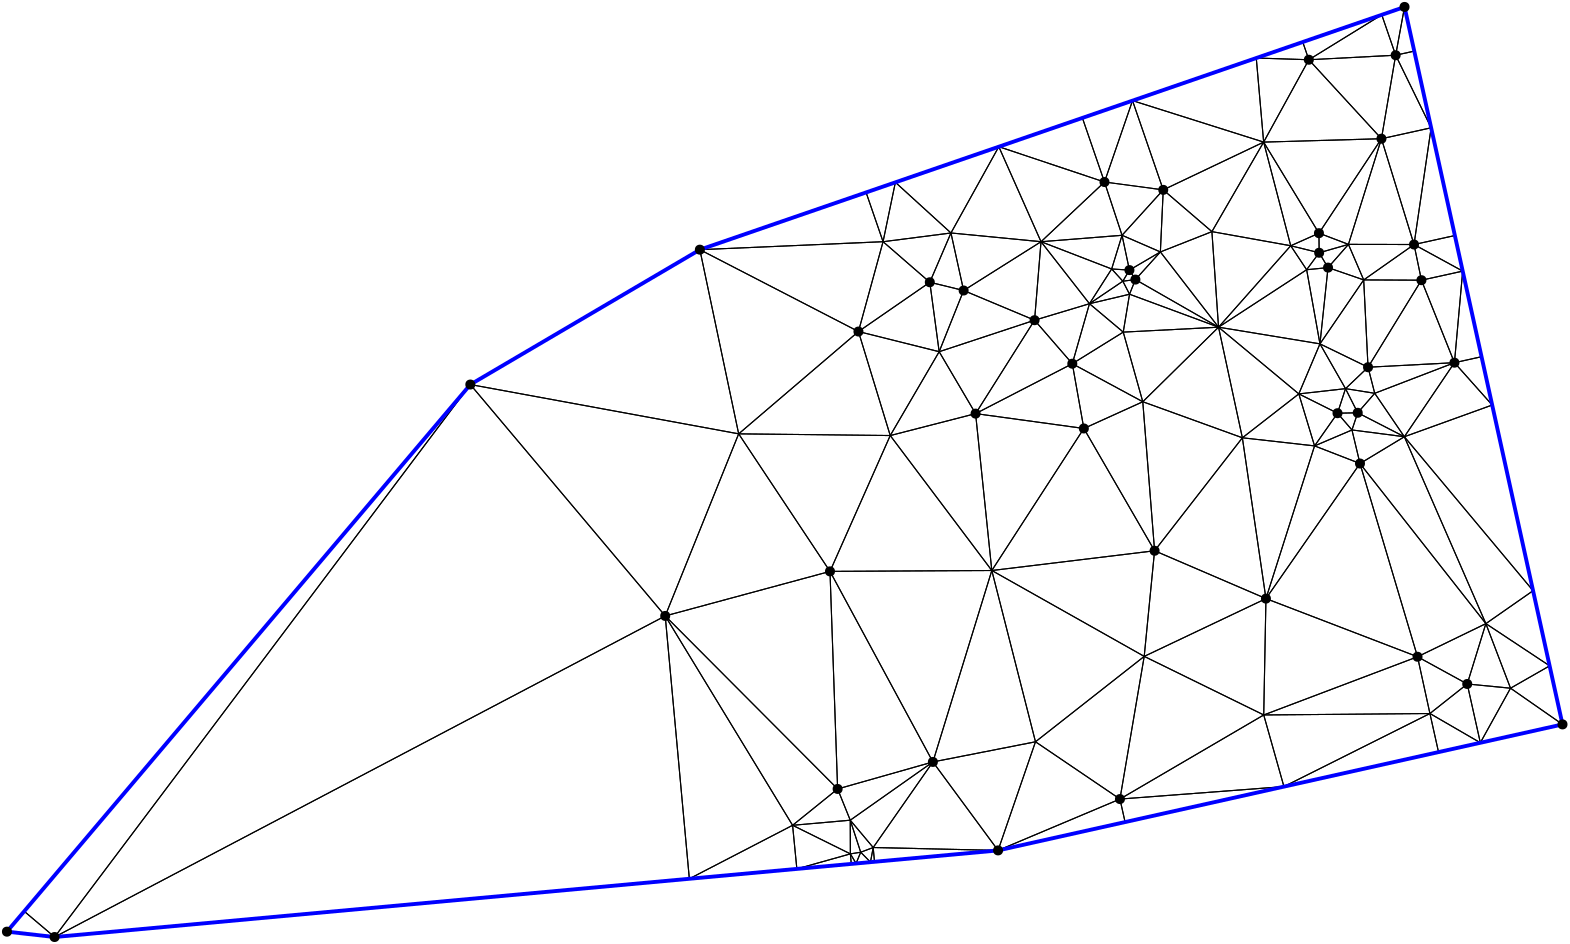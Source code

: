 <?xml version="1.0"?>
<!DOCTYPE ipe SYSTEM "ipe.dtd">
<ipe version="70218" creator="Ipe 7.2.24">
<info created="D:20221020151441" modified="D:20221020151441"/>
<ipestyle name="basic">
<symbol name="mark/disk(sx)" transformations="translations">
<path fill="sym-stroke">
0.6 0 0 0.6 0 0 e
</path>
</symbol>
<anglesize name="22.5 deg" value="22.5"/>
<anglesize name="30 deg" value="30"/>
<anglesize name="45 deg" value="45"/>
<anglesize name="60 deg" value="60"/>
<anglesize name="90 deg" value="90"/>
<arrowsize name="large" value="10"/>
<arrowsize name="small" value="5"/>
<arrowsize name="tiny" value="3"/>
<color name="blue" value="0 0 1"/>
<color name="gray" value="0.745"/>
<color name="green" value="0 1 0"/>
<color name="red" value="1 0 0"/>
<color name="pink" value="1 0.753 0.796"/>
<pen name="heavier" value="0.8"/>
<pen name="fat" value="1.4"/>
<pen name="ultrafat" value="2"/>
<gridsize name="16 pts (~6 mm)" value="16"/>
<gridsize name="32 pts (~12 mm)" value="32"/>
<gridsize name="4 pts" value="4"/>
<gridsize name="8 pts (~3 mm)" value="8"/>
<opacity name="10%" value="0.1"/>
<opacity name="25%" value="0.25"/>
<opacity name="50%" value="0.5"/>
<opacity name="75%" value="0.75"/>
<symbolsize name="large" value="5"/>
<symbolsize name="small" value="2"/>
<symbolsize name="tiny" value="1.1"/>
<textsize name="huge" value="\huge"/>
<textsize name="large" value="\large"/>
<textsize name="small" value="\small"/>
<textsize name="tiny" value="	iny"/>
<tiling name="falling" angle="-60" step="4" width="1"/>
<tiling name="rising" angle="30" step="4" width="1"/>
</ipestyle>
<page>
<layer name="hull"/>
<layer name="constraints"/>
<layer name="triangulation"/>
<layer name="obtuse"/>
<layer name="blub"/>
<layer name="problems"/>
<view layers="hull constraints triangulation obtuse blub" active="triangulation"/>
<path layer="triangulation" stroke="black">
386.274 342.286 m 
349.342 335.031 l 
</path>
<path layer="triangulation" stroke="black">
349.342 335.031 m 
372.802 303.181 l 
</path>
<path layer="triangulation" stroke="black">
372.802 303.181 m 
386.274 342.286 l 
</path>
<path layer="triangulation" stroke="black">
403.687 455.078 m 
364.71 460.424 l 
</path>
<path layer="triangulation" stroke="black">
364.71 460.424 m 
370.553 403.945 l 
</path>
<path layer="triangulation" stroke="black">
370.553 403.945 m 
403.687 455.078 l 
</path>
<path layer="triangulation" stroke="black">
22.2116 281.264 m 
33.1497 272 l 
</path>
<path layer="triangulation" stroke="black">
33.1497 272 m 
182.82 470.892 l 
</path>
<path layer="triangulation" stroke="black">
182.82 470.892 m 
22.2116 281.264 l 
</path>
<path layer="triangulation" stroke="black">
252.977 387.593 m 
33.1497 272 l 
</path>
<path layer="triangulation" stroke="black">
33.1497 272 m 
261.663 292.978 l 
</path>
<path layer="triangulation" stroke="black">
261.663 292.978 m 
252.977 387.593 l 
</path>
<path layer="triangulation" stroke="black">
312.296 403.629 m 
333.985 452.533 l 
</path>
<path layer="triangulation" stroke="black">
333.985 452.533 m 
279.421 453.142 l 
</path>
<path layer="triangulation" stroke="black">
279.421 453.142 m 
312.296 403.629 l 
</path>
<path layer="triangulation" stroke="black">
504.43 508.558 m 
522.546 521.301 l 
</path>
<path layer="triangulation" stroke="black">
522.546 521.301 m 
498.936 521.355 l 
</path>
<path layer="triangulation" stroke="black">
498.936 521.355 m 
504.43 508.558 l 
</path>
<path layer="triangulation" stroke="black">
411.111 543.796 m 
432.269 540.975 l 
</path>
<path layer="triangulation" stroke="black">
432.269 540.975 m 
421.205 573.096 l 
</path>
<path layer="triangulation" stroke="black">
421.205 573.096 m 
411.111 543.796 l 
</path>
<path layer="triangulation" stroke="black">
537.249 524.539 m 
522.546 521.301 l 
</path>
<path layer="triangulation" stroke="black">
522.546 521.301 m 
540.07 511.728 l 
</path>
<path layer="triangulation" stroke="black">
540.07 511.728 m 
537.249 524.539 l 
</path>
<path layer="triangulation" stroke="black">
279.421 453.142 m 
265.45 519.445 l 
</path>
<path layer="triangulation" stroke="black">
265.45 519.445 m 
182.82 470.892 l 
</path>
<path layer="triangulation" stroke="black">
182.82 470.892 m 
279.421 453.142 l 
</path>
<path layer="triangulation" stroke="black">
510.816 559.387 m 
484.684 587.821 l 
</path>
<path layer="triangulation" stroke="black">
484.684 587.821 m 
468.41 558.171 l 
</path>
<path layer="triangulation" stroke="black">
468.41 558.171 m 
510.816 559.387 l 
</path>
<path layer="triangulation" stroke="black">
279.421 453.142 m 
182.82 470.892 l 
</path>
<path layer="triangulation" stroke="black">
182.82 470.892 m 
252.977 387.593 l 
</path>
<path layer="triangulation" stroke="black">
252.977 387.593 m 
279.421 453.142 l 
</path>
<path layer="triangulation" stroke="black">
488.396 518.332 m 
478.156 520.853 l 
</path>
<path layer="triangulation" stroke="black">
478.156 520.853 m 
483.893 512.226 l 
</path>
<path layer="triangulation" stroke="black">
483.893 512.226 m 
488.396 518.332 l 
</path>
<path layer="triangulation" stroke="black">
424.901 464.699 m 
403.687 455.078 l 
</path>
<path layer="triangulation" stroke="black">
403.687 455.078 m 
429.151 411.053 l 
</path>
<path layer="triangulation" stroke="black">
429.151 411.053 m 
424.901 464.699 l 
</path>
<path layer="triangulation" stroke="black">
483.893 512.226 m 
488.685 485.535 l 
</path>
<path layer="triangulation" stroke="black">
488.685 485.535 m 
491.588 512.986 l 
</path>
<path layer="triangulation" stroke="black">
491.588 512.986 m 
483.893 512.226 l 
</path>
<path layer="triangulation" stroke="black">
525.219 508.458 m 
540.07 511.728 l 
</path>
<path layer="triangulation" stroke="black">
540.07 511.728 m 
522.546 521.301 l 
</path>
<path layer="triangulation" stroke="black">
522.546 521.301 m 
525.219 508.458 l 
</path>
<path layer="triangulation" stroke="black">
386.274 342.286 m 
372.802 303.181 l 
</path>
<path layer="triangulation" stroke="black">
372.802 303.181 m 
416.679 321.667 l 
</path>
<path layer="triangulation" stroke="black">
416.679 321.667 m 
386.274 342.286 l 
</path>
<path layer="triangulation" stroke="black">
504.43 508.558 m 
525.219 508.458 l 
</path>
<path layer="triangulation" stroke="black">
525.219 508.458 m 
522.546 521.301 l 
</path>
<path layer="triangulation" stroke="black">
522.546 521.301 m 
504.43 508.558 l 
</path>
<path layer="triangulation" stroke="black">
418.527 313.389 m 
416.679 321.667 l 
</path>
<path layer="triangulation" stroke="black">
416.679 321.667 m 
372.802 303.181 l 
</path>
<path layer="triangulation" stroke="black">
372.802 303.181 m 
418.527 313.389 l 
</path>
<path layer="triangulation" stroke="black">
370.553 403.945 m 
429.151 411.053 l 
</path>
<path layer="triangulation" stroke="black">
429.151 411.053 m 
403.687 455.078 l 
</path>
<path layer="triangulation" stroke="black">
403.687 455.078 m 
370.553 403.945 l 
</path>
<path layer="triangulation" stroke="black">
469.241 393.83 m 
503.095 442.457 l 
</path>
<path layer="triangulation" stroke="black">
503.095 442.457 m 
486.739 448.801 l 
</path>
<path layer="triangulation" stroke="black">
486.739 448.801 m 
469.241 393.83 l 
</path>
<path layer="triangulation" stroke="black">
385.943 494.055 m 
360.404 504.746 l 
</path>
<path layer="triangulation" stroke="black">
360.404 504.746 m 
351.599 482.712 l 
</path>
<path layer="triangulation" stroke="black">
351.599 482.712 m 
385.943 494.055 l 
</path>
<path layer="triangulation" stroke="black">
319.629 301.93 m 
319.589 314.06 l 
</path>
<path layer="triangulation" stroke="black">
319.589 314.06 m 
298.831 312.22 l 
</path>
<path layer="triangulation" stroke="black">
298.831 312.22 m 
319.629 301.93 l 
</path>
<path layer="triangulation" stroke="black">
349.342 335.031 m 
386.274 342.286 l 
</path>
<path layer="triangulation" stroke="black">
386.274 342.286 m 
370.553 403.945 l 
</path>
<path layer="triangulation" stroke="black">
370.553 403.945 m 
349.342 335.031 l 
</path>
<path layer="triangulation" stroke="black">
349.342 335.031 m 
312.296 403.629 l 
</path>
<path layer="triangulation" stroke="black">
312.296 403.629 m 
315.043 325.305 l 
</path>
<path layer="triangulation" stroke="black">
315.043 325.305 m 
349.342 335.031 l 
</path>
<path layer="triangulation" stroke="black">
333.985 452.533 m 
322.541 489.972 l 
</path>
<path layer="triangulation" stroke="black">
322.541 489.972 m 
279.421 453.142 l 
</path>
<path layer="triangulation" stroke="black">
279.421 453.142 m 
333.985 452.533 l 
</path>
<path layer="triangulation" stroke="black">
312.296 403.629 m 
252.977 387.593 l 
</path>
<path layer="triangulation" stroke="black">
252.977 387.593 m 
315.043 325.305 l 
</path>
<path layer="triangulation" stroke="black">
315.043 325.305 m 
312.296 403.629 l 
</path>
<path layer="triangulation" stroke="black">
182.82 470.892 m 
33.1497 272 l 
</path>
<path layer="triangulation" stroke="black">
33.1497 272 m 
252.977 387.593 l 
</path>
<path layer="triangulation" stroke="black">
252.977 387.593 m 
182.82 470.892 l 
</path>
<path layer="triangulation" stroke="black">
360.404 504.746 m 
348.229 507.715 l 
</path>
<path layer="triangulation" stroke="black">
348.229 507.715 m 
351.599 482.712 l 
</path>
<path layer="triangulation" stroke="black">
351.599 482.712 m 
360.404 504.746 l 
</path>
<path layer="triangulation" stroke="black">
351.599 482.712 m 
348.229 507.715 l 
</path>
<path layer="triangulation" stroke="black">
348.229 507.715 m 
322.541 489.972 l 
</path>
<path layer="triangulation" stroke="black">
322.541 489.972 m 
351.599 482.712 l 
</path>
<path layer="triangulation" stroke="black">
413.697 512.495 m 
420.094 512.095 l 
</path>
<path layer="triangulation" stroke="black">
420.094 512.095 m 
417.436 524.628 l 
</path>
<path layer="triangulation" stroke="black">
417.436 524.628 m 
413.697 512.495 l 
</path>
<path layer="triangulation" stroke="black">
388.267 522.313 m 
411.111 543.796 l 
</path>
<path layer="triangulation" stroke="black">
411.111 543.796 m 
373.07 556.515 l 
</path>
<path layer="triangulation" stroke="black">
373.07 556.515 m 
388.267 522.313 l 
</path>
<path layer="triangulation" stroke="black">
355.845 525.455 m 
388.267 522.313 l 
</path>
<path layer="triangulation" stroke="black">
388.267 522.313 m 
373.07 556.515 l 
</path>
<path layer="triangulation" stroke="black">
373.07 556.515 m 
355.845 525.455 l 
</path>
<path layer="triangulation" stroke="black">
331.399 522.314 m 
265.45 519.445 l 
</path>
<path layer="triangulation" stroke="black">
265.45 519.445 m 
322.541 489.972 l 
</path>
<path layer="triangulation" stroke="black">
322.541 489.972 m 
331.399 522.314 l 
</path>
<path layer="triangulation" stroke="black">
399.529 478.39 m 
417.868 489.766 l 
</path>
<path layer="triangulation" stroke="black">
417.868 489.766 m 
405.709 499.992 l 
</path>
<path layer="triangulation" stroke="black">
405.709 499.992 m 
399.529 478.39 l 
</path>
<path layer="triangulation" stroke="black">
432.269 540.975 m 
468.41 558.171 l 
</path>
<path layer="triangulation" stroke="black">
468.41 558.171 m 
421.205 573.096 l 
</path>
<path layer="triangulation" stroke="black">
421.205 573.096 m 
432.269 540.975 l 
</path>
<path layer="triangulation" stroke="black">
373.07 556.515 m 
411.111 543.796 l 
</path>
<path layer="triangulation" stroke="black">
411.111 543.796 m 
403.159 566.88 l 
</path>
<path layer="triangulation" stroke="black">
403.159 566.88 m 
373.07 556.515 l 
</path>
<path layer="triangulation" stroke="black">
452.174 491.539 m 
431.234 518.629 l 
</path>
<path layer="triangulation" stroke="black">
431.234 518.629 m 
422.247 508.68 l 
</path>
<path layer="triangulation" stroke="black">
422.247 508.68 m 
452.174 491.539 l 
</path>
<path layer="triangulation" stroke="black">
364.71 460.424 m 
399.529 478.39 l 
</path>
<path layer="triangulation" stroke="black">
399.529 478.39 m 
385.943 494.055 l 
</path>
<path layer="triangulation" stroke="black">
385.943 494.055 m 
364.71 460.424 l 
</path>
<path layer="triangulation" stroke="black">
403.687 455.078 m 
424.901 464.699 l 
</path>
<path layer="triangulation" stroke="black">
424.901 464.699 m 
399.529 478.39 l 
</path>
<path layer="triangulation" stroke="black">
399.529 478.39 m 
403.687 455.078 l 
</path>
<path layer="triangulation" stroke="black">
370.553 403.945 m 
364.71 460.424 l 
</path>
<path layer="triangulation" stroke="black">
364.71 460.424 m 
333.985 452.533 l 
</path>
<path layer="triangulation" stroke="black">
333.985 452.533 m 
370.553 403.945 l 
</path>
<path layer="triangulation" stroke="black">
403.687 455.078 m 
399.529 478.39 l 
</path>
<path layer="triangulation" stroke="black">
399.529 478.39 m 
364.71 460.424 l 
</path>
<path layer="triangulation" stroke="black">
364.71 460.424 m 
403.687 455.078 l 
</path>
<path layer="triangulation" stroke="black">
452.174 491.539 m 
483.893 512.226 l 
</path>
<path layer="triangulation" stroke="black">
483.893 512.226 m 
478.156 520.853 l 
</path>
<path layer="triangulation" stroke="black">
478.156 520.853 m 
452.174 491.539 l 
</path>
<path layer="triangulation" stroke="black">
417.72 508.097 m 
413.697 512.495 l 
</path>
<path layer="triangulation" stroke="black">
413.697 512.495 m 
405.709 499.992 l 
</path>
<path layer="triangulation" stroke="black">
405.709 499.992 m 
417.72 508.097 l 
</path>
<path layer="triangulation" stroke="black">
452.174 491.539 m 
422.247 508.68 l 
</path>
<path layer="triangulation" stroke="black">
422.247 508.68 m 
420.13 503.404 l 
</path>
<path layer="triangulation" stroke="black">
420.13 503.404 m 
452.174 491.539 l 
</path>
<path layer="triangulation" stroke="black">
498.936 521.355 m 
522.546 521.301 l 
</path>
<path layer="triangulation" stroke="black">
522.546 521.301 m 
510.816 559.387 l 
</path>
<path layer="triangulation" stroke="black">
510.816 559.387 m 
498.936 521.355 l 
</path>
<path layer="triangulation" stroke="black">
417.436 524.628 m 
432.269 540.975 l 
</path>
<path layer="triangulation" stroke="black">
432.269 540.975 m 
411.111 543.796 l 
</path>
<path layer="triangulation" stroke="black">
411.111 543.796 m 
417.436 524.628 l 
</path>
<path layer="triangulation" stroke="black">
449.786 525.94 m 
468.41 558.171 l 
</path>
<path layer="triangulation" stroke="black">
468.41 558.171 m 
432.269 540.975 l 
</path>
<path layer="triangulation" stroke="black">
432.269 540.975 m 
449.786 525.94 l 
</path>
<path layer="triangulation" stroke="black">
525.219 508.458 m 
537.098 478.761 l 
</path>
<path layer="triangulation" stroke="black">
537.098 478.761 m 
540.07 511.728 l 
</path>
<path layer="triangulation" stroke="black">
540.07 511.728 m 
525.219 508.458 l 
</path>
<path layer="triangulation" stroke="black">
510.928 604.001 m 
482.485 594.204 l 
</path>
<path layer="triangulation" stroke="black">
482.485 594.204 m 
484.684 587.821 l 
</path>
<path layer="triangulation" stroke="black">
484.684 587.821 m 
510.928 604.001 l 
</path>
<path layer="triangulation" stroke="black">
510.816 559.387 m 
522.546 521.301 l 
</path>
<path layer="triangulation" stroke="black">
522.546 521.301 m 
528.709 563.327 l 
</path>
<path layer="triangulation" stroke="black">
528.709 563.327 m 
510.816 559.387 l 
</path>
<path layer="triangulation" stroke="black">
484.684 587.821 m 
510.816 559.387 l 
</path>
<path layer="triangulation" stroke="black">
510.816 559.387 m 
515.939 589.455 l 
</path>
<path layer="triangulation" stroke="black">
515.939 589.455 m 
484.684 587.821 l 
</path>
<path layer="triangulation" stroke="black">
488.321 525.385 m 
498.936 521.355 l 
</path>
<path layer="triangulation" stroke="black">
498.936 521.355 m 
510.816 559.387 l 
</path>
<path layer="triangulation" stroke="black">
510.816 559.387 m 
488.321 525.385 l 
</path>
<path layer="triangulation" stroke="black">
498.936 521.355 m 
488.396 518.332 l 
</path>
<path layer="triangulation" stroke="black">
488.396 518.332 m 
491.588 512.986 l 
</path>
<path layer="triangulation" stroke="black">
491.588 512.986 m 
498.936 521.355 l 
</path>
<path layer="triangulation" stroke="black">
468.41 558.171 m 
484.684 587.821 l 
</path>
<path layer="triangulation" stroke="black">
484.684 587.821 m 
465.755 588.441 l 
</path>
<path layer="triangulation" stroke="black">
465.755 588.441 m 
468.41 558.171 l 
</path>
<path layer="triangulation" stroke="black">
508.4 467.74 m 
537.098 478.761 l 
</path>
<path layer="triangulation" stroke="black">
537.098 478.761 m 
505.991 477.128 l 
</path>
<path layer="triangulation" stroke="black">
505.991 477.128 m 
508.4 467.74 l 
</path>
<path layer="triangulation" stroke="black">
519.065 452.102 m 
503.095 442.457 l 
</path>
<path layer="triangulation" stroke="black">
503.095 442.457 m 
548.41 384.824 l 
</path>
<path layer="triangulation" stroke="black">
548.41 384.824 m 
519.065 452.102 l 
</path>
<path layer="triangulation" stroke="black">
523.809 372.894 m 
548.41 384.824 l 
</path>
<path layer="triangulation" stroke="black">
548.41 384.824 m 
503.095 442.457 l 
</path>
<path layer="triangulation" stroke="black">
503.095 442.457 m 
523.809 372.894 l 
</path>
<path layer="triangulation" stroke="black">
525.219 508.458 m 
505.991 477.128 l 
</path>
<path layer="triangulation" stroke="black">
505.991 477.128 m 
537.098 478.761 l 
</path>
<path layer="triangulation" stroke="black">
537.098 478.761 m 
525.219 508.458 l 
</path>
<path layer="triangulation" stroke="black">
481.068 467.526 m 
460.752 451.721 l 
</path>
<path layer="triangulation" stroke="black">
460.752 451.721 m 
486.739 448.801 l 
</path>
<path layer="triangulation" stroke="black">
486.739 448.801 m 
481.068 467.526 l 
</path>
<path layer="triangulation" stroke="black">
469.241 393.83 m 
523.809 372.894 l 
</path>
<path layer="triangulation" stroke="black">
523.809 372.894 m 
503.095 442.457 l 
</path>
<path layer="triangulation" stroke="black">
503.095 442.457 m 
469.241 393.83 l 
</path>
<path layer="triangulation" stroke="black">
497.885 469.414 m 
502.279 460.721 l 
</path>
<path layer="triangulation" stroke="black">
502.279 460.721 m 
508.4 467.74 l 
</path>
<path layer="triangulation" stroke="black">
508.4 467.74 m 
497.885 469.414 l 
</path>
<path layer="triangulation" stroke="black">
500.207 454.54 m 
503.095 442.457 l 
</path>
<path layer="triangulation" stroke="black">
503.095 442.457 m 
519.065 452.102 l 
</path>
<path layer="triangulation" stroke="black">
519.065 452.102 m 
500.207 454.54 l 
</path>
<path layer="triangulation" stroke="black">
486.739 448.801 m 
460.752 451.721 l 
</path>
<path layer="triangulation" stroke="black">
460.752 451.721 m 
469.241 393.83 l 
</path>
<path layer="triangulation" stroke="black">
469.241 393.83 m 
486.739 448.801 l 
</path>
<path layer="triangulation" stroke="black">
468.442 351.942 m 
475.715 326.155 l 
</path>
<path layer="triangulation" stroke="black">
475.715 326.155 m 
528.27 352.463 l 
</path>
<path layer="triangulation" stroke="black">
528.27 352.463 m 
468.442 351.942 l 
</path>
<path layer="triangulation" stroke="black">
571.358 369.624 m 
565.402 396.674 l 
</path>
<path layer="triangulation" stroke="black">
565.402 396.674 m 
548.41 384.824 l 
</path>
<path layer="triangulation" stroke="black">
548.41 384.824 m 
571.358 369.624 l 
</path>
<path layer="triangulation" stroke="black">
548.41 384.824 m 
565.402 396.674 l 
</path>
<path layer="triangulation" stroke="black">
565.402 396.674 m 
519.065 452.102 l 
</path>
<path layer="triangulation" stroke="black">
519.065 452.102 m 
548.41 384.824 l 
</path>
<path layer="triangulation" stroke="black">
557.285 361.575 m 
541.701 363.094 l 
</path>
<path layer="triangulation" stroke="black">
541.701 363.094 m 
546.423 341.94 l 
</path>
<path layer="triangulation" stroke="black">
546.423 341.94 m 
557.285 361.575 l 
</path>
<path layer="triangulation" stroke="black">
523.809 372.894 m 
469.241 393.83 l 
</path>
<path layer="triangulation" stroke="black">
469.241 393.83 m 
468.442 351.942 l 
</path>
<path layer="triangulation" stroke="black">
468.442 351.942 m 
523.809 372.894 l 
</path>
<path layer="triangulation" stroke="black">
541.701 363.094 m 
523.809 372.894 l 
</path>
<path layer="triangulation" stroke="black">
523.809 372.894 m 
528.27 352.463 l 
</path>
<path layer="triangulation" stroke="black">
528.27 352.463 m 
541.701 363.094 l 
</path>
<path layer="triangulation" stroke="black">
452.174 491.539 m 
449.786 525.94 l 
</path>
<path layer="triangulation" stroke="black">
449.786 525.94 m 
431.234 518.629 l 
</path>
<path layer="triangulation" stroke="black">
431.234 518.629 m 
452.174 491.539 l 
</path>
<path layer="triangulation" stroke="black">
432.269 540.975 m 
417.436 524.628 l 
</path>
<path layer="triangulation" stroke="black">
417.436 524.628 m 
431.234 518.629 l 
</path>
<path layer="triangulation" stroke="black">
431.234 518.629 m 
432.269 540.975 l 
</path>
<path layer="triangulation" stroke="black">
565.402 396.674 m 
550.685 463.519 l 
</path>
<path layer="triangulation" stroke="black">
550.685 463.519 m 
519.065 452.102 l 
</path>
<path layer="triangulation" stroke="black">
519.065 452.102 m 
565.402 396.674 l 
</path>
<path layer="triangulation" stroke="black">
349.342 335.031 m 
327.847 304.22 l 
</path>
<path layer="triangulation" stroke="black">
327.847 304.22 m 
372.802 303.181 l 
</path>
<path layer="triangulation" stroke="black">
372.802 303.181 m 
349.342 335.031 l 
</path>
<path layer="triangulation" stroke="black">
421.205 573.096 m 
403.159 566.88 l 
</path>
<path layer="triangulation" stroke="black">
403.159 566.88 m 
411.111 543.796 l 
</path>
<path layer="triangulation" stroke="black">
411.111 543.796 m 
421.205 573.096 l 
</path>
<path layer="triangulation" stroke="black">
497.885 469.414 m 
505.991 477.128 l 
</path>
<path layer="triangulation" stroke="black">
505.991 477.128 m 
488.685 485.535 l 
</path>
<path layer="triangulation" stroke="black">
488.685 485.535 m 
497.885 469.414 l 
</path>
<path layer="triangulation" stroke="black">
422.247 508.68 m 
420.094 512.095 l 
</path>
<path layer="triangulation" stroke="black">
420.094 512.095 m 
417.72 508.097 l 
</path>
<path layer="triangulation" stroke="black">
417.72 508.097 m 
422.247 508.68 l 
</path>
<path layer="triangulation" stroke="black">
298.831 312.22 m 
252.977 387.593 l 
</path>
<path layer="triangulation" stroke="black">
252.977 387.593 m 
261.663 292.978 l 
</path>
<path layer="triangulation" stroke="black">
261.663 292.978 m 
298.831 312.22 l 
</path>
<path layer="triangulation" stroke="black">
328.318 299.097 m 
327.847 304.22 l 
</path>
<path layer="triangulation" stroke="black">
327.847 304.22 m 
326.872 298.965 l 
</path>
<path layer="triangulation" stroke="black">
326.872 298.965 m 
328.318 299.097 l 
</path>
<path layer="triangulation" stroke="black">
349.342 335.031 m 
315.043 325.305 l 
</path>
<path layer="triangulation" stroke="black">
315.043 325.305 m 
319.589 314.06 l 
</path>
<path layer="triangulation" stroke="black">
319.589 314.06 m 
349.342 335.031 l 
</path>
<path layer="triangulation" stroke="black">
420.13 503.404 m 
417.72 508.097 l 
</path>
<path layer="triangulation" stroke="black">
417.72 508.097 m 
405.709 499.992 l 
</path>
<path layer="triangulation" stroke="black">
405.709 499.992 m 
420.13 503.404 l 
</path>
<path layer="triangulation" stroke="black">
413.697 512.495 m 
417.436 524.628 l 
</path>
<path layer="triangulation" stroke="black">
417.436 524.628 m 
388.267 522.313 l 
</path>
<path layer="triangulation" stroke="black">
388.267 522.313 m 
413.697 512.495 l 
</path>
<path layer="triangulation" stroke="black">
360.404 504.746 m 
355.845 525.455 l 
</path>
<path layer="triangulation" stroke="black">
355.845 525.455 m 
348.229 507.715 l 
</path>
<path layer="triangulation" stroke="black">
348.229 507.715 m 
360.404 504.746 l 
</path>
<path layer="triangulation" stroke="black">
355.845 525.455 m 
360.404 504.746 l 
</path>
<path layer="triangulation" stroke="black">
360.404 504.746 m 
388.267 522.313 l 
</path>
<path layer="triangulation" stroke="black">
388.267 522.313 m 
355.845 525.455 l 
</path>
<path layer="triangulation" stroke="black">
519.065 452.102 m 
537.098 478.761 l 
</path>
<path layer="triangulation" stroke="black">
537.098 478.761 m 
508.4 467.74 l 
</path>
<path layer="triangulation" stroke="black">
508.4 467.74 m 
519.065 452.102 l 
</path>
<path layer="triangulation" stroke="black">
528.709 563.327 m 
515.939 589.455 l 
</path>
<path layer="triangulation" stroke="black">
515.939 589.455 m 
510.816 559.387 l 
</path>
<path layer="triangulation" stroke="black">
510.816 559.387 m 
528.709 563.327 l 
</path>
<path layer="triangulation" stroke="black">
541.701 363.094 m 
548.41 384.824 l 
</path>
<path layer="triangulation" stroke="black">
548.41 384.824 m 
523.809 372.894 l 
</path>
<path layer="triangulation" stroke="black">
523.809 372.894 m 
541.701 363.094 l 
</path>
<path layer="triangulation" stroke="black">
541.701 363.094 m 
557.285 361.575 l 
</path>
<path layer="triangulation" stroke="black">
557.285 361.575 m 
548.41 384.824 l 
</path>
<path layer="triangulation" stroke="black">
548.41 384.824 m 
541.701 363.094 l 
</path>
<path layer="triangulation" stroke="black">
475.715 326.155 m 
468.442 351.942 l 
</path>
<path layer="triangulation" stroke="black">
468.442 351.942 m 
416.679 321.667 l 
</path>
<path layer="triangulation" stroke="black">
416.679 321.667 m 
475.715 326.155 l 
</path>
<path layer="triangulation" stroke="black">
469.241 393.83 m 
429.151 411.053 l 
</path>
<path layer="triangulation" stroke="black">
429.151 411.053 m 
425.416 373.028 l 
</path>
<path layer="triangulation" stroke="black">
425.416 373.028 m 
469.241 393.83 l 
</path>
<path layer="triangulation" stroke="black">
576 348.542 m 
571.358 369.624 l 
</path>
<path layer="triangulation" stroke="black">
571.358 369.624 m 
557.285 361.575 l 
</path>
<path layer="triangulation" stroke="black">
557.285 361.575 m 
576 348.542 l 
</path>
<path layer="triangulation" stroke="black">
528.27 352.463 m 
523.809 372.894 l 
</path>
<path layer="triangulation" stroke="black">
523.809 372.894 m 
468.442 351.942 l 
</path>
<path layer="triangulation" stroke="black">
468.442 351.942 m 
528.27 352.463 l 
</path>
<path layer="triangulation" stroke="black">
323.35 302.528 m 
319.629 301.93 l 
</path>
<path layer="triangulation" stroke="black">
319.629 301.93 m 
321.695 298.489 l 
</path>
<path layer="triangulation" stroke="black">
321.695 298.489 m 
323.35 302.528 l 
</path>
<path layer="triangulation" stroke="black">
298.831 312.22 m 
261.663 292.978 l 
</path>
<path layer="triangulation" stroke="black">
261.663 292.978 m 
300.368 296.532 l 
</path>
<path layer="triangulation" stroke="black">
300.368 296.532 m 
298.831 312.22 l 
</path>
<path layer="triangulation" stroke="black">
16 273.93 m 
33.1497 272 l 
</path>
<path layer="triangulation" stroke="black">
33.1497 272 m 
22.2116 281.264 l 
</path>
<path layer="triangulation" stroke="black">
22.2116 281.264 m 
16 273.93 l 
</path>
<path layer="triangulation" stroke="black">
319.96 298.33 m 
319.629 301.93 l 
</path>
<path layer="triangulation" stroke="black">
319.629 301.93 m 
300.368 296.532 l 
</path>
<path layer="triangulation" stroke="black">
300.368 296.532 m 
319.96 298.33 l 
</path>
<path layer="triangulation" stroke="black">
323.35 302.528 m 
319.589 314.06 l 
</path>
<path layer="triangulation" stroke="black">
319.589 314.06 m 
319.629 301.93 l 
</path>
<path layer="triangulation" stroke="black">
319.629 301.93 m 
323.35 302.528 l 
</path>
<path layer="triangulation" stroke="black">
321.695 298.489 m 
319.629 301.93 l 
</path>
<path layer="triangulation" stroke="black">
319.629 301.93 m 
319.96 298.33 l 
</path>
<path layer="triangulation" stroke="black">
319.96 298.33 m 
321.695 298.489 l 
</path>
<path layer="triangulation" stroke="black">
372.802 303.181 m 
327.847 304.22 l 
</path>
<path layer="triangulation" stroke="black">
327.847 304.22 m 
328.318 299.097 l 
</path>
<path layer="triangulation" stroke="black">
328.318 299.097 m 
372.802 303.181 l 
</path>
<path layer="triangulation" stroke="black">
326.872 298.965 m 
323.35 302.528 l 
</path>
<path layer="triangulation" stroke="black">
323.35 302.528 m 
321.695 298.489 l 
</path>
<path layer="triangulation" stroke="black">
321.695 298.489 m 
326.872 298.965 l 
</path>
<path layer="triangulation" stroke="black">
425.416 373.028 m 
386.274 342.286 l 
</path>
<path layer="triangulation" stroke="black">
386.274 342.286 m 
416.679 321.667 l 
</path>
<path layer="triangulation" stroke="black">
416.679 321.667 m 
425.416 373.028 l 
</path>
<path layer="triangulation" stroke="black">
425.416 373.028 m 
429.151 411.053 l 
</path>
<path layer="triangulation" stroke="black">
429.151 411.053 m 
370.553 403.945 l 
</path>
<path layer="triangulation" stroke="black">
370.553 403.945 m 
425.416 373.028 l 
</path>
<path layer="triangulation" stroke="black">
475.715 326.155 m 
416.679 321.667 l 
</path>
<path layer="triangulation" stroke="black">
416.679 321.667 m 
418.527 313.389 l 
</path>
<path layer="triangulation" stroke="black">
418.527 313.389 m 
475.715 326.155 l 
</path>
<path layer="triangulation" stroke="black">
349.342 335.031 m 
370.553 403.945 l 
</path>
<path layer="triangulation" stroke="black">
370.553 403.945 m 
312.296 403.629 l 
</path>
<path layer="triangulation" stroke="black">
312.296 403.629 m 
349.342 335.031 l 
</path>
<path layer="triangulation" stroke="black">
386.274 342.286 m 
425.416 373.028 l 
</path>
<path layer="triangulation" stroke="black">
425.416 373.028 m 
370.553 403.945 l 
</path>
<path layer="triangulation" stroke="black">
370.553 403.945 m 
386.274 342.286 l 
</path>
<path layer="triangulation" stroke="black">
370.553 403.945 m 
333.985 452.533 l 
</path>
<path layer="triangulation" stroke="black">
333.985 452.533 m 
312.296 403.629 l 
</path>
<path layer="triangulation" stroke="black">
312.296 403.629 m 
370.553 403.945 l 
</path>
<path layer="triangulation" stroke="black">
364.71 460.424 m 
351.599 482.712 l 
</path>
<path layer="triangulation" stroke="black">
351.599 482.712 m 
333.985 452.533 l 
</path>
<path layer="triangulation" stroke="black">
333.985 452.533 m 
364.71 460.424 l 
</path>
<path layer="triangulation" stroke="black">
319.629 301.93 m 
298.831 312.22 l 
</path>
<path layer="triangulation" stroke="black">
298.831 312.22 m 
300.368 296.532 l 
</path>
<path layer="triangulation" stroke="black">
300.368 296.532 m 
319.629 301.93 l 
</path>
<path layer="triangulation" stroke="black">
315.043 325.305 m 
252.977 387.593 l 
</path>
<path layer="triangulation" stroke="black">
252.977 387.593 m 
298.831 312.22 l 
</path>
<path layer="triangulation" stroke="black">
298.831 312.22 m 
315.043 325.305 l 
</path>
<path layer="triangulation" stroke="black">
327.847 304.22 m 
323.35 302.528 l 
</path>
<path layer="triangulation" stroke="black">
323.35 302.528 m 
326.872 298.965 l 
</path>
<path layer="triangulation" stroke="black">
326.872 298.965 m 
327.847 304.22 l 
</path>
<path layer="triangulation" stroke="black">
319.589 314.06 m 
315.043 325.305 l 
</path>
<path layer="triangulation" stroke="black">
315.043 325.305 m 
298.831 312.22 l 
</path>
<path layer="triangulation" stroke="black">
298.831 312.22 m 
319.589 314.06 l 
</path>
<path layer="triangulation" stroke="black">
333.985 452.533 m 
351.599 482.712 l 
</path>
<path layer="triangulation" stroke="black">
351.599 482.712 m 
322.541 489.972 l 
</path>
<path layer="triangulation" stroke="black">
322.541 489.972 m 
333.985 452.533 l 
</path>
<path layer="triangulation" stroke="black">
364.71 460.424 m 
385.943 494.055 l 
</path>
<path layer="triangulation" stroke="black">
385.943 494.055 m 
351.599 482.712 l 
</path>
<path layer="triangulation" stroke="black">
351.599 482.712 m 
364.71 460.424 l 
</path>
<path layer="triangulation" stroke="black">
312.296 403.629 m 
279.421 453.142 l 
</path>
<path layer="triangulation" stroke="black">
279.421 453.142 m 
252.977 387.593 l 
</path>
<path layer="triangulation" stroke="black">
252.977 387.593 m 
312.296 403.629 l 
</path>
<path layer="triangulation" stroke="black">
322.541 489.972 m 
265.45 519.445 l 
</path>
<path layer="triangulation" stroke="black">
265.45 519.445 m 
279.421 453.142 l 
</path>
<path layer="triangulation" stroke="black">
279.421 453.142 m 
322.541 489.972 l 
</path>
<path layer="triangulation" stroke="black">
385.943 494.055 m 
388.267 522.313 l 
</path>
<path layer="triangulation" stroke="black">
388.267 522.313 m 
360.404 504.746 l 
</path>
<path layer="triangulation" stroke="black">
360.404 504.746 m 
385.943 494.055 l 
</path>
<path layer="triangulation" stroke="black">
405.709 499.992 m 
417.868 489.766 l 
</path>
<path layer="triangulation" stroke="black">
417.868 489.766 m 
420.13 503.404 l 
</path>
<path layer="triangulation" stroke="black">
420.13 503.404 m 
405.709 499.992 l 
</path>
<path layer="triangulation" stroke="black">
348.229 507.715 m 
331.399 522.314 l 
</path>
<path layer="triangulation" stroke="black">
331.399 522.314 m 
322.541 489.972 l 
</path>
<path layer="triangulation" stroke="black">
322.541 489.972 m 
348.229 507.715 l 
</path>
<path layer="triangulation" stroke="black">
348.229 507.715 m 
355.845 525.455 l 
</path>
<path layer="triangulation" stroke="black">
355.845 525.455 m 
331.399 522.314 l 
</path>
<path layer="triangulation" stroke="black">
331.399 522.314 m 
348.229 507.715 l 
</path>
<path layer="triangulation" stroke="black">
331.399 522.314 m 
325.287 540.057 l 
</path>
<path layer="triangulation" stroke="black">
325.287 540.057 m 
265.45 519.445 l 
</path>
<path layer="triangulation" stroke="black">
265.45 519.445 m 
331.399 522.314 l 
</path>
<path layer="triangulation" stroke="black">
331.399 522.314 m 
335.837 543.69 l 
</path>
<path layer="triangulation" stroke="black">
335.837 543.69 m 
325.287 540.057 l 
</path>
<path layer="triangulation" stroke="black">
325.287 540.057 m 
331.399 522.314 l 
</path>
<path layer="triangulation" stroke="black">
335.837 543.69 m 
355.845 525.455 l 
</path>
<path layer="triangulation" stroke="black">
355.845 525.455 m 
373.07 556.515 l 
</path>
<path layer="triangulation" stroke="black">
373.07 556.515 m 
335.837 543.69 l 
</path>
<path layer="triangulation" stroke="black">
335.837 543.69 m 
331.399 522.314 l 
</path>
<path layer="triangulation" stroke="black">
331.399 522.314 m 
355.845 525.455 l 
</path>
<path layer="triangulation" stroke="black">
355.845 525.455 m 
335.837 543.69 l 
</path>
<path layer="triangulation" stroke="black">
388.267 522.313 m 
417.436 524.628 l 
</path>
<path layer="triangulation" stroke="black">
417.436 524.628 m 
411.111 543.796 l 
</path>
<path layer="triangulation" stroke="black">
411.111 543.796 m 
388.267 522.313 l 
</path>
<path layer="triangulation" stroke="black">
431.234 518.629 m 
449.786 525.94 l 
</path>
<path layer="triangulation" stroke="black">
449.786 525.94 m 
432.269 540.975 l 
</path>
<path layer="triangulation" stroke="black">
432.269 540.975 m 
431.234 518.629 l 
</path>
<path layer="triangulation" stroke="black">
465.755 588.441 m 
421.205 573.096 l 
</path>
<path layer="triangulation" stroke="black">
421.205 573.096 m 
468.41 558.171 l 
</path>
<path layer="triangulation" stroke="black">
468.41 558.171 m 
465.755 588.441 l 
</path>
<path layer="triangulation" stroke="black">
420.094 512.095 m 
431.234 518.629 l 
</path>
<path layer="triangulation" stroke="black">
431.234 518.629 m 
417.436 524.628 l 
</path>
<path layer="triangulation" stroke="black">
417.436 524.628 m 
420.094 512.095 l 
</path>
<path layer="triangulation" stroke="black">
420.094 512.095 m 
422.247 508.68 l 
</path>
<path layer="triangulation" stroke="black">
422.247 508.68 m 
431.234 518.629 l 
</path>
<path layer="triangulation" stroke="black">
431.234 518.629 m 
420.094 512.095 l 
</path>
<path layer="triangulation" stroke="black">
385.943 494.055 m 
405.709 499.992 l 
</path>
<path layer="triangulation" stroke="black">
405.709 499.992 m 
388.267 522.313 l 
</path>
<path layer="triangulation" stroke="black">
388.267 522.313 m 
385.943 494.055 l 
</path>
<path layer="triangulation" stroke="black">
417.72 508.097 m 
420.094 512.095 l 
</path>
<path layer="triangulation" stroke="black">
420.094 512.095 m 
413.697 512.495 l 
</path>
<path layer="triangulation" stroke="black">
413.697 512.495 m 
417.72 508.097 l 
</path>
<path layer="triangulation" stroke="black">
452.174 491.539 m 
420.13 503.404 l 
</path>
<path layer="triangulation" stroke="black">
420.13 503.404 m 
417.868 489.766 l 
</path>
<path layer="triangulation" stroke="black">
417.868 489.766 m 
452.174 491.539 l 
</path>
<path layer="triangulation" stroke="black">
422.247 508.68 m 
417.72 508.097 l 
</path>
<path layer="triangulation" stroke="black">
417.72 508.097 m 
420.13 503.404 l 
</path>
<path layer="triangulation" stroke="black">
420.13 503.404 m 
422.247 508.68 l 
</path>
<path layer="triangulation" stroke="black">
452.174 491.539 m 
478.156 520.853 l 
</path>
<path layer="triangulation" stroke="black">
478.156 520.853 m 
449.786 525.94 l 
</path>
<path layer="triangulation" stroke="black">
449.786 525.94 m 
452.174 491.539 l 
</path>
<path layer="triangulation" stroke="black">
417.868 489.766 m 
399.529 478.39 l 
</path>
<path layer="triangulation" stroke="black">
399.529 478.39 m 
424.901 464.699 l 
</path>
<path layer="triangulation" stroke="black">
424.901 464.699 m 
417.868 489.766 l 
</path>
<path layer="triangulation" stroke="black">
388.267 522.313 m 
405.709 499.992 l 
</path>
<path layer="triangulation" stroke="black">
405.709 499.992 m 
413.697 512.495 l 
</path>
<path layer="triangulation" stroke="black">
413.697 512.495 m 
388.267 522.313 l 
</path>
<path layer="triangulation" stroke="black">
385.943 494.055 m 
399.529 478.39 l 
</path>
<path layer="triangulation" stroke="black">
399.529 478.39 m 
405.709 499.992 l 
</path>
<path layer="triangulation" stroke="black">
405.709 499.992 m 
385.943 494.055 l 
</path>
<path layer="triangulation" stroke="black">
488.321 525.385 m 
478.156 520.853 l 
</path>
<path layer="triangulation" stroke="black">
478.156 520.853 m 
488.396 518.332 l 
</path>
<path layer="triangulation" stroke="black">
488.396 518.332 m 
488.321 525.385 l 
</path>
<path layer="triangulation" stroke="black">
488.321 525.385 m 
468.41 558.171 l 
</path>
<path layer="triangulation" stroke="black">
468.41 558.171 m 
478.156 520.853 l 
</path>
<path layer="triangulation" stroke="black">
478.156 520.853 m 
488.321 525.385 l 
</path>
<path layer="triangulation" stroke="black">
488.685 485.535 m 
483.893 512.226 l 
</path>
<path layer="triangulation" stroke="black">
483.893 512.226 m 
452.174 491.539 l 
</path>
<path layer="triangulation" stroke="black">
452.174 491.539 m 
488.685 485.535 l 
</path>
<path layer="triangulation" stroke="black">
491.588 512.986 m 
488.396 518.332 l 
</path>
<path layer="triangulation" stroke="black">
488.396 518.332 m 
483.893 512.226 l 
</path>
<path layer="triangulation" stroke="black">
483.893 512.226 m 
491.588 512.986 l 
</path>
<path layer="triangulation" stroke="black">
424.901 464.699 m 
452.174 491.539 l 
</path>
<path layer="triangulation" stroke="black">
452.174 491.539 m 
417.868 489.766 l 
</path>
<path layer="triangulation" stroke="black">
417.868 489.766 m 
424.901 464.699 l 
</path>
<path layer="triangulation" stroke="black">
481.068 467.526 m 
495.003 460.572 l 
</path>
<path layer="triangulation" stroke="black">
495.003 460.572 m 
497.885 469.414 l 
</path>
<path layer="triangulation" stroke="black">
497.885 469.414 m 
481.068 467.526 l 
</path>
<path layer="triangulation" stroke="black">
478.156 520.853 m 
468.41 558.171 l 
</path>
<path layer="triangulation" stroke="black">
468.41 558.171 m 
449.786 525.94 l 
</path>
<path layer="triangulation" stroke="black">
449.786 525.94 m 
478.156 520.853 l 
</path>
<path layer="triangulation" stroke="black">
488.321 525.385 m 
510.816 559.387 l 
</path>
<path layer="triangulation" stroke="black">
510.816 559.387 m 
468.41 558.171 l 
</path>
<path layer="triangulation" stroke="black">
468.41 558.171 m 
488.321 525.385 l 
</path>
<path layer="triangulation" stroke="black">
482.485 594.204 m 
465.755 588.441 l 
</path>
<path layer="triangulation" stroke="black">
465.755 588.441 m 
484.684 587.821 l 
</path>
<path layer="triangulation" stroke="black">
484.684 587.821 m 
482.485 594.204 l 
</path>
<path layer="triangulation" stroke="black">
515.939 589.455 m 
510.928 604.001 l 
</path>
<path layer="triangulation" stroke="black">
510.928 604.001 m 
484.684 587.821 l 
</path>
<path layer="triangulation" stroke="black">
484.684 587.821 m 
515.939 589.455 l 
</path>
<path layer="triangulation" stroke="black">
522.632 590.928 m 
515.939 589.455 l 
</path>
<path layer="triangulation" stroke="black">
515.939 589.455 m 
528.709 563.327 l 
</path>
<path layer="triangulation" stroke="black">
528.709 563.327 m 
522.632 590.928 l 
</path>
<path layer="triangulation" stroke="black">
519.131 606.827 m 
510.928 604.001 l 
</path>
<path layer="triangulation" stroke="black">
510.928 604.001 m 
515.939 589.455 l 
</path>
<path layer="triangulation" stroke="black">
515.939 589.455 m 
519.131 606.827 l 
</path>
<path layer="triangulation" stroke="black">
519.131 606.827 m 
515.939 589.455 l 
</path>
<path layer="triangulation" stroke="black">
515.939 589.455 m 
522.632 590.928 l 
</path>
<path layer="triangulation" stroke="black">
522.632 590.928 m 
519.131 606.827 l 
</path>
<path layer="triangulation" stroke="black">
528.709 563.327 m 
522.546 521.301 l 
</path>
<path layer="triangulation" stroke="black">
522.546 521.301 m 
537.249 524.539 l 
</path>
<path layer="triangulation" stroke="black">
537.249 524.539 m 
528.709 563.327 l 
</path>
<path layer="triangulation" stroke="black">
488.396 518.332 m 
498.936 521.355 l 
</path>
<path layer="triangulation" stroke="black">
498.936 521.355 m 
488.321 525.385 l 
</path>
<path layer="triangulation" stroke="black">
488.321 525.385 m 
488.396 518.332 l 
</path>
<path layer="triangulation" stroke="black">
491.588 512.986 m 
504.43 508.558 l 
</path>
<path layer="triangulation" stroke="black">
504.43 508.558 m 
498.936 521.355 l 
</path>
<path layer="triangulation" stroke="black">
498.936 521.355 m 
491.588 512.986 l 
</path>
<path layer="triangulation" stroke="black">
488.685 485.535 m 
504.43 508.558 l 
</path>
<path layer="triangulation" stroke="black">
504.43 508.558 m 
491.588 512.986 l 
</path>
<path layer="triangulation" stroke="black">
491.588 512.986 m 
488.685 485.535 l 
</path>
<path layer="triangulation" stroke="black">
505.991 477.128 m 
525.219 508.458 l 
</path>
<path layer="triangulation" stroke="black">
525.219 508.458 m 
504.43 508.558 l 
</path>
<path layer="triangulation" stroke="black">
504.43 508.558 m 
505.991 477.128 l 
</path>
<path layer="triangulation" stroke="black">
481.068 467.526 m 
488.685 485.535 l 
</path>
<path layer="triangulation" stroke="black">
488.685 485.535 m 
452.174 491.539 l 
</path>
<path layer="triangulation" stroke="black">
452.174 491.539 m 
481.068 467.526 l 
</path>
<path layer="triangulation" stroke="black">
505.991 477.128 m 
504.43 508.558 l 
</path>
<path layer="triangulation" stroke="black">
504.43 508.558 m 
488.685 485.535 l 
</path>
<path layer="triangulation" stroke="black">
488.685 485.535 m 
505.991 477.128 l 
</path>
<path layer="triangulation" stroke="black">
497.885 469.414 m 
508.4 467.74 l 
</path>
<path layer="triangulation" stroke="black">
508.4 467.74 m 
505.991 477.128 l 
</path>
<path layer="triangulation" stroke="black">
505.991 477.128 m 
497.885 469.414 l 
</path>
<path layer="triangulation" stroke="black">
502.279 460.721 m 
500.207 454.54 l 
</path>
<path layer="triangulation" stroke="black">
500.207 454.54 m 
519.065 452.102 l 
</path>
<path layer="triangulation" stroke="black">
519.065 452.102 m 
502.279 460.721 l 
</path>
<path layer="triangulation" stroke="black">
540.07 511.728 m 
537.098 478.761 l 
</path>
<path layer="triangulation" stroke="black">
537.098 478.761 m 
546.856 480.91 l 
</path>
<path layer="triangulation" stroke="black">
546.856 480.91 m 
540.07 511.728 l 
</path>
<path layer="triangulation" stroke="black">
546.856 480.91 m 
537.098 478.761 l 
</path>
<path layer="triangulation" stroke="black">
537.098 478.761 m 
550.685 463.519 l 
</path>
<path layer="triangulation" stroke="black">
550.685 463.519 m 
546.856 480.91 l 
</path>
<path layer="triangulation" stroke="black">
495.003 460.572 m 
500.207 454.54 l 
</path>
<path layer="triangulation" stroke="black">
500.207 454.54 m 
502.279 460.721 l 
</path>
<path layer="triangulation" stroke="black">
502.279 460.721 m 
495.003 460.572 l 
</path>
<path layer="triangulation" stroke="black">
495.003 460.572 m 
486.739 448.801 l 
</path>
<path layer="triangulation" stroke="black">
486.739 448.801 m 
500.207 454.54 l 
</path>
<path layer="triangulation" stroke="black">
500.207 454.54 m 
495.003 460.572 l 
</path>
<path layer="triangulation" stroke="black">
481.068 467.526 m 
497.885 469.414 l 
</path>
<path layer="triangulation" stroke="black">
497.885 469.414 m 
488.685 485.535 l 
</path>
<path layer="triangulation" stroke="black">
488.685 485.535 m 
481.068 467.526 l 
</path>
<path layer="triangulation" stroke="black">
495.003 460.572 m 
502.279 460.721 l 
</path>
<path layer="triangulation" stroke="black">
502.279 460.721 m 
497.885 469.414 l 
</path>
<path layer="triangulation" stroke="black">
497.885 469.414 m 
495.003 460.572 l 
</path>
<path layer="triangulation" stroke="black">
424.901 464.699 m 
460.752 451.721 l 
</path>
<path layer="triangulation" stroke="black">
460.752 451.721 m 
452.174 491.539 l 
</path>
<path layer="triangulation" stroke="black">
452.174 491.539 m 
424.901 464.699 l 
</path>
<path layer="triangulation" stroke="black">
460.752 451.721 m 
429.151 411.053 l 
</path>
<path layer="triangulation" stroke="black">
429.151 411.053 m 
469.241 393.83 l 
</path>
<path layer="triangulation" stroke="black">
469.241 393.83 m 
460.752 451.721 l 
</path>
<path layer="triangulation" stroke="black">
425.416 373.028 m 
468.442 351.942 l 
</path>
<path layer="triangulation" stroke="black">
468.442 351.942 m 
469.241 393.83 l 
</path>
<path layer="triangulation" stroke="black">
469.241 393.83 m 
425.416 373.028 l 
</path>
<path layer="triangulation" stroke="black">
425.416 373.028 m 
416.679 321.667 l 
</path>
<path layer="triangulation" stroke="black">
416.679 321.667 m 
468.442 351.942 l 
</path>
<path layer="triangulation" stroke="black">
468.442 351.942 m 
425.416 373.028 l 
</path>
<path layer="triangulation" stroke="black">
452.174 491.539 m 
460.752 451.721 l 
</path>
<path layer="triangulation" stroke="black">
460.752 451.721 m 
481.068 467.526 l 
</path>
<path layer="triangulation" stroke="black">
481.068 467.526 m 
452.174 491.539 l 
</path>
<path layer="triangulation" stroke="black">
424.901 464.699 m 
429.151 411.053 l 
</path>
<path layer="triangulation" stroke="black">
429.151 411.053 m 
460.752 451.721 l 
</path>
<path layer="triangulation" stroke="black">
460.752 451.721 m 
424.901 464.699 l 
</path>
<path layer="triangulation" stroke="black">
500.207 454.54 m 
486.739 448.801 l 
</path>
<path layer="triangulation" stroke="black">
486.739 448.801 m 
503.095 442.457 l 
</path>
<path layer="triangulation" stroke="black">
503.095 442.457 m 
500.207 454.54 l 
</path>
<path layer="triangulation" stroke="black">
495.003 460.572 m 
481.068 467.526 l 
</path>
<path layer="triangulation" stroke="black">
481.068 467.526 m 
486.739 448.801 l 
</path>
<path layer="triangulation" stroke="black">
486.739 448.801 m 
495.003 460.572 l 
</path>
<path layer="triangulation" stroke="black">
537.098 478.761 m 
519.065 452.102 l 
</path>
<path layer="triangulation" stroke="black">
519.065 452.102 m 
550.685 463.519 l 
</path>
<path layer="triangulation" stroke="black">
550.685 463.519 m 
537.098 478.761 l 
</path>
<path layer="triangulation" stroke="black">
508.4 467.74 m 
502.279 460.721 l 
</path>
<path layer="triangulation" stroke="black">
502.279 460.721 m 
519.065 452.102 l 
</path>
<path layer="triangulation" stroke="black">
519.065 452.102 m 
508.4 467.74 l 
</path>
<path layer="triangulation" stroke="black">
531.369 338.579 m 
528.27 352.463 l 
</path>
<path layer="triangulation" stroke="black">
528.27 352.463 m 
475.715 326.155 l 
</path>
<path layer="triangulation" stroke="black">
475.715 326.155 m 
531.369 338.579 l 
</path>
<path layer="triangulation" stroke="black">
546.423 341.94 m 
541.701 363.094 l 
</path>
<path layer="triangulation" stroke="black">
541.701 363.094 m 
528.27 352.463 l 
</path>
<path layer="triangulation" stroke="black">
528.27 352.463 m 
546.423 341.94 l 
</path>
<path layer="triangulation" stroke="black">
546.423 341.94 m 
528.27 352.463 l 
</path>
<path layer="triangulation" stroke="black">
528.27 352.463 m 
531.369 338.579 l 
</path>
<path layer="triangulation" stroke="black">
531.369 338.579 m 
546.423 341.94 l 
</path>
<path layer="triangulation" stroke="black">
576 348.542 m 
557.285 361.575 l 
</path>
<path layer="triangulation" stroke="black">
557.285 361.575 m 
546.423 341.94 l 
</path>
<path layer="triangulation" stroke="black">
546.423 341.94 m 
576 348.542 l 
</path>
<path layer="triangulation" stroke="black">
571.358 369.624 m 
548.41 384.824 l 
</path>
<path layer="triangulation" stroke="black">
548.41 384.824 m 
557.285 361.575 l 
</path>
<path layer="triangulation" stroke="black">
557.285 361.575 m 
571.358 369.624 l 
</path>
<path layer="triangulation" stroke="black">
327.847 304.22 m 
319.589 314.06 l 
</path>
<path layer="triangulation" stroke="black">
319.589 314.06 m 
323.35 302.528 l 
</path>
<path layer="triangulation" stroke="black">
323.35 302.528 m 
327.847 304.22 l 
</path>
<path layer="triangulation" stroke="black">
327.847 304.22 m 
349.342 335.031 l 
</path>
<path layer="triangulation" stroke="black">
349.342 335.031 m 
319.589 314.06 l 
</path>
<path layer="triangulation" stroke="black">
319.589 314.06 m 
327.847 304.22 l 
</path>
<path layer="hull" stroke="blue" pen="fat">
16 273.93 m 
33.1497 272 l 
</path>
<path layer="hull" stroke="blue" pen="fat">
33.1497 272 m 
372.802 303.181 l 
</path>
<path layer="hull" stroke="blue" pen="fat">
372.802 303.181 m 
576 348.542 l 
</path>
<path layer="hull" stroke="blue" pen="fat">
576 348.542 m 
519.131 606.827 l 
</path>
<path layer="hull" stroke="blue" pen="fat">
519.131 606.827 m 
265.45 519.445 l 
</path>
<path layer="hull" stroke="blue" pen="fat">
265.45 519.445 m 
182.82 470.892 l 
</path>
<path layer="hull" stroke="blue" pen="fat">
182.82 470.892 m 
16 273.93 l 
</path>
<use layer="points" name="mark/disk(sx)" pos="488.396 518.332" size="normal" stroke="black"/>
<use layer="points" name="mark/disk(sx)" pos="491.588 512.986" size="normal" stroke="black"/>
<use layer="points" name="mark/disk(sx)" pos="422.247 508.68" size="normal" stroke="black"/>
<use layer="points" name="mark/disk(sx)" pos="525.219 508.458" size="normal" stroke="black"/>
<use layer="points" name="mark/disk(sx)" pos="420.094 512.095" size="normal" stroke="black"/>
<use layer="points" name="mark/disk(sx)" pos="348.229 507.715" size="normal" stroke="black"/>
<use layer="points" name="mark/disk(sx)" pos="315.043 325.305" size="normal" stroke="black"/>
<use layer="points" name="mark/disk(sx)" pos="519.131 606.827" size="normal" stroke="black"/>
<use layer="points" name="mark/disk(sx)" pos="522.546 521.301" size="normal" stroke="black"/>
<use layer="points" name="mark/disk(sx)" pos="364.71 460.424" size="normal" stroke="black"/>
<use layer="points" name="mark/disk(sx)" pos="541.701 363.094" size="normal" stroke="black"/>
<use layer="points" name="mark/disk(sx)" pos="399.529 478.39" size="normal" stroke="black"/>
<use layer="points" name="mark/disk(sx)" pos="502.279 460.721" size="normal" stroke="black"/>
<use layer="points" name="mark/disk(sx)" pos="484.684 587.821" size="normal" stroke="black"/>
<use layer="points" name="mark/disk(sx)" pos="372.802 303.181" size="normal" stroke="black"/>
<use layer="points" name="mark/disk(sx)" pos="503.095 442.457" size="normal" stroke="black"/>
<use layer="points" name="mark/disk(sx)" pos="510.816 559.387" size="normal" stroke="black"/>
<use layer="points" name="mark/disk(sx)" pos="403.687 455.078" size="normal" stroke="black"/>
<use layer="points" name="mark/disk(sx)" pos="411.111 543.796" size="normal" stroke="black"/>
<use layer="points" name="mark/disk(sx)" pos="515.939 589.455" size="normal" stroke="black"/>
<use layer="points" name="mark/disk(sx)" pos="429.151 411.053" size="normal" stroke="black"/>
<use layer="points" name="mark/disk(sx)" pos="252.977 387.593" size="normal" stroke="black"/>
<use layer="points" name="mark/disk(sx)" pos="360.404 504.746" size="normal" stroke="black"/>
<use layer="points" name="mark/disk(sx)" pos="537.098 478.761" size="normal" stroke="black"/>
<use layer="points" name="mark/disk(sx)" pos="469.241 393.83" size="normal" stroke="black"/>
<use layer="points" name="mark/disk(sx)" pos="265.45 519.445" size="normal" stroke="black"/>
<use layer="points" name="mark/disk(sx)" pos="495.003 460.572" size="normal" stroke="black"/>
<use layer="points" name="mark/disk(sx)" pos="576 348.542" size="normal" stroke="black"/>
<use layer="points" name="mark/disk(sx)" pos="505.991 477.128" size="normal" stroke="black"/>
<use layer="points" name="mark/disk(sx)" pos="523.809 372.894" size="normal" stroke="black"/>
<use layer="points" name="mark/disk(sx)" pos="16 273.93" size="normal" stroke="black"/>
<use layer="points" name="mark/disk(sx)" pos="312.296 403.629" size="normal" stroke="black"/>
<use layer="points" name="mark/disk(sx)" pos="349.342 335.031" size="normal" stroke="black"/>
<use layer="points" name="mark/disk(sx)" pos="416.679 321.667" size="normal" stroke="black"/>
<use layer="points" name="mark/disk(sx)" pos="182.82 470.892" size="normal" stroke="black"/>
<use layer="points" name="mark/disk(sx)" pos="33.1497 272" size="normal" stroke="black"/>
<use layer="points" name="mark/disk(sx)" pos="322.541 489.972" size="normal" stroke="black"/>
<use layer="points" name="mark/disk(sx)" pos="385.943 494.055" size="normal" stroke="black"/>
<use layer="points" name="mark/disk(sx)" pos="488.321 525.385" size="normal" stroke="black"/>
<use layer="points" name="mark/disk(sx)" pos="432.269 540.975" size="normal" stroke="black"/>
</page>
</ipe>
